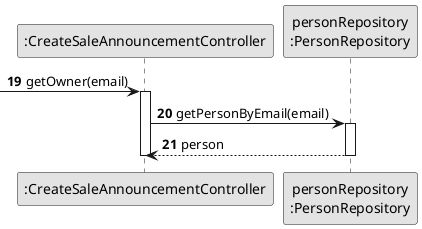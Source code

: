@startuml Sequence Diagram (SD) - Create sale announcement
skinparam monochrome true
skinparam packageStyle rectangle
skinparam shadowing false

autonumber

participant ":CreateSaleAnnouncementController" as CTRL
participant "personRepository\n:PersonRepository" as PR

autonumber 19
->  CTRL : getOwner(email)
activate CTRL
	CTRL -> PR : getPersonByEmail(email)
	activate PR
		PR --> CTRL : person
	deactivate PR
deactivate CTRL

@enduml